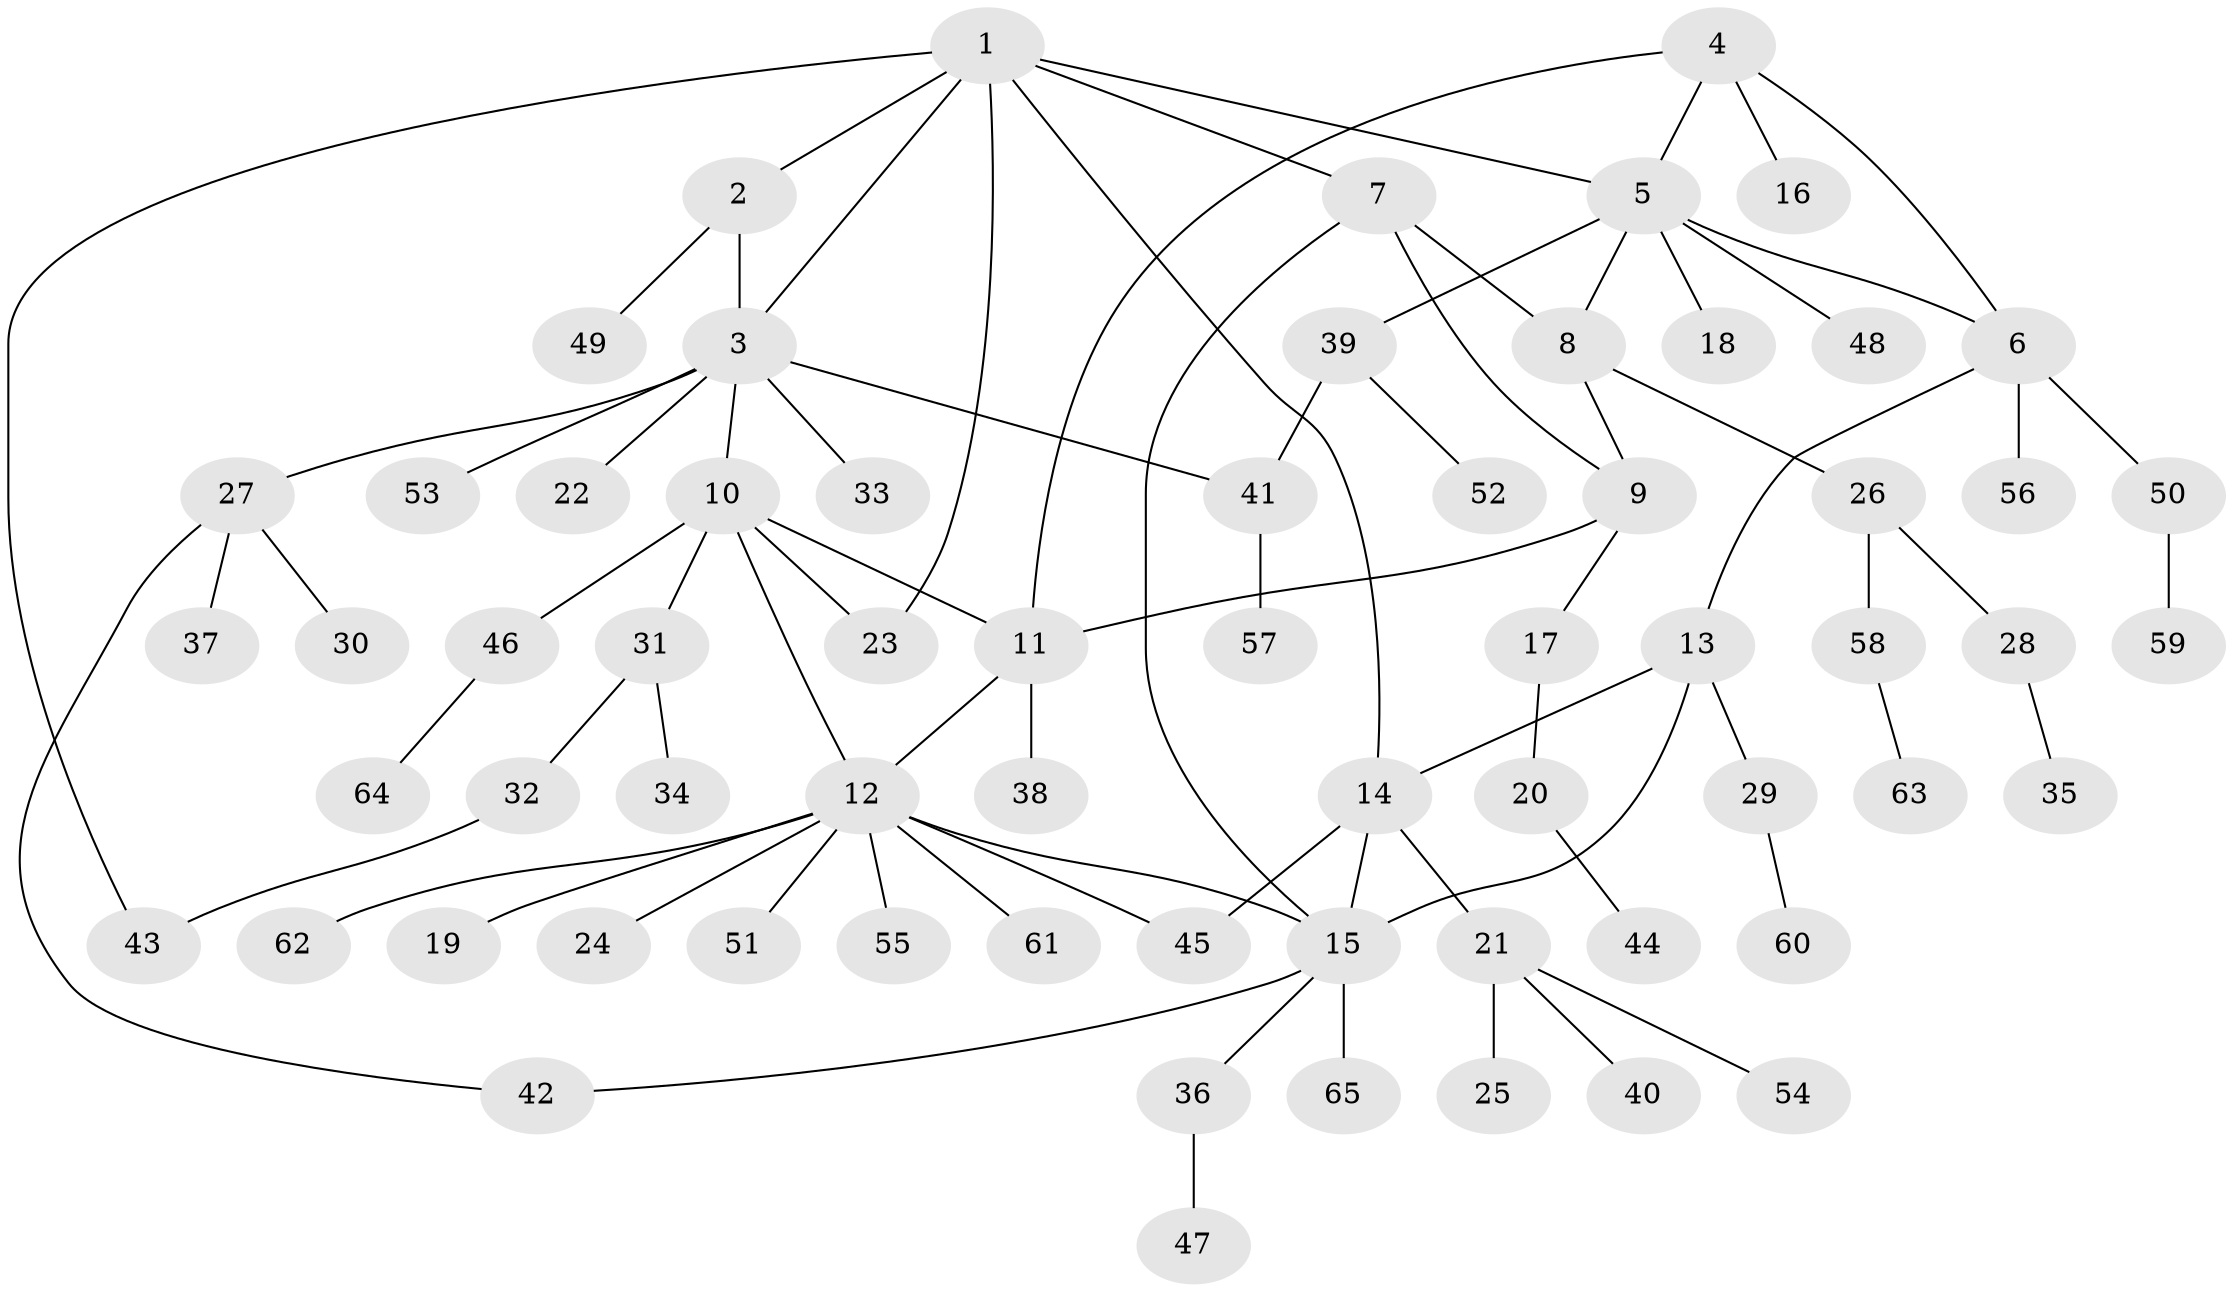 // coarse degree distribution, {7: 0.044444444444444446, 2: 0.08888888888888889, 3: 0.08888888888888889, 8: 0.06666666666666667, 5: 0.044444444444444446, 4: 0.044444444444444446, 6: 0.044444444444444446, 1: 0.5777777777777777}
// Generated by graph-tools (version 1.1) at 2025/24/03/03/25 07:24:16]
// undirected, 65 vertices, 80 edges
graph export_dot {
graph [start="1"]
  node [color=gray90,style=filled];
  1;
  2;
  3;
  4;
  5;
  6;
  7;
  8;
  9;
  10;
  11;
  12;
  13;
  14;
  15;
  16;
  17;
  18;
  19;
  20;
  21;
  22;
  23;
  24;
  25;
  26;
  27;
  28;
  29;
  30;
  31;
  32;
  33;
  34;
  35;
  36;
  37;
  38;
  39;
  40;
  41;
  42;
  43;
  44;
  45;
  46;
  47;
  48;
  49;
  50;
  51;
  52;
  53;
  54;
  55;
  56;
  57;
  58;
  59;
  60;
  61;
  62;
  63;
  64;
  65;
  1 -- 2;
  1 -- 3;
  1 -- 5;
  1 -- 7;
  1 -- 14;
  1 -- 23;
  1 -- 43;
  2 -- 3;
  2 -- 49;
  3 -- 10;
  3 -- 22;
  3 -- 27;
  3 -- 33;
  3 -- 41;
  3 -- 53;
  4 -- 5;
  4 -- 6;
  4 -- 11;
  4 -- 16;
  5 -- 6;
  5 -- 8;
  5 -- 18;
  5 -- 39;
  5 -- 48;
  6 -- 13;
  6 -- 50;
  6 -- 56;
  7 -- 8;
  7 -- 9;
  7 -- 15;
  8 -- 9;
  8 -- 26;
  9 -- 11;
  9 -- 17;
  10 -- 11;
  10 -- 12;
  10 -- 23;
  10 -- 31;
  10 -- 46;
  11 -- 12;
  11 -- 38;
  12 -- 15;
  12 -- 19;
  12 -- 24;
  12 -- 45;
  12 -- 51;
  12 -- 55;
  12 -- 61;
  12 -- 62;
  13 -- 14;
  13 -- 15;
  13 -- 29;
  14 -- 15;
  14 -- 21;
  14 -- 45;
  15 -- 36;
  15 -- 42;
  15 -- 65;
  17 -- 20;
  20 -- 44;
  21 -- 25;
  21 -- 40;
  21 -- 54;
  26 -- 28;
  26 -- 58;
  27 -- 30;
  27 -- 37;
  27 -- 42;
  28 -- 35;
  29 -- 60;
  31 -- 32;
  31 -- 34;
  32 -- 43;
  36 -- 47;
  39 -- 41;
  39 -- 52;
  41 -- 57;
  46 -- 64;
  50 -- 59;
  58 -- 63;
}
